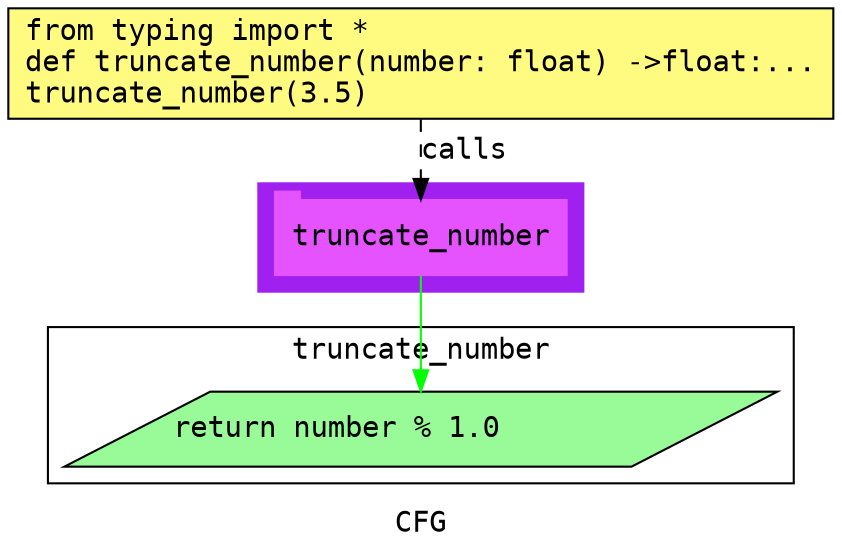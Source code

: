 digraph cluster258CFG {
	graph [bb="0,0,396,259",
		compound=True,
		fontname="DejaVu Sans Mono",
		label=CFG,
		lheight=0.21,
		lp="198,11.5",
		lwidth=0.35,
		pack=False,
		rankdir=TB,
		ranksep=0.02
	];
	node [fontname="DejaVu Sans Mono",
		label="\N"
	];
	edge [fontname="DejaVu Sans Mono"];
	subgraph cluster_1 {
		graph [bb="120,123,276,175",
			color=purple,
			compound=true,
			fontname="DejaVu Sans Mono",
			label="",
			rankdir=TB,
			ranksep=0.02,
			shape=tab,
			style=filled
		];
		node [fontname="DejaVu Sans Mono"];
		edge [fontname="DejaVu Sans Mono"];
		6	[color="#E552FF",
			height=0.5,
			label=truncate_number,
			linenum="[5]",
			pos="198,149",
			shape=tab,
			style=filled,
			width=1.9444];
	}
	subgraph cluster0truncate_number {
		graph [bb="25,31,371,106",
			compound=True,
			fontname="DejaVu Sans Mono",
			label=truncate_number,
			lheight=0.21,
			lp="198,94.5",
			lwidth=1.72,
			pack=False,
			rankdir=TB,
			ranksep=0.02
		];
		node [fontname="DejaVu Sans Mono"];
		edge [fontname="DejaVu Sans Mono"];
		3	[fillcolor="#98fb98",
			height=0.5,
			label="return number % 1.0\l",
			linenum="[3]",
			pos="198,57",
			shape=parallelogram,
			style="filled,solid",
			width=4.5794];
	}
	1	[fillcolor="#FFFB81",
		height=0.73611,
		label="from typing import *\ldef truncate_number(number: float) ->float:...\ltruncate_number(3.5)\l",
		linenum="[1]",
		pos="198,232.5",
		shape=rectangle,
		style="filled,solid",
		width=5.5];
	1 -> 6	[label=calls,
		lp="219,190.5",
		pos="e,198,167.13 198,205.71 198,196.66 198,186.47 198,177.3",
		style=dashed];
	6 -> 3	[color=green,
		pos="e,198,75.3 198,130.65 198,117.82 198,100.11 198,85.381"];
}
